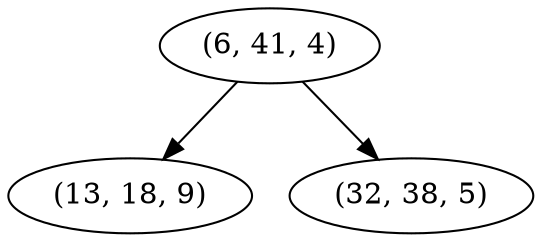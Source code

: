 digraph tree {
    "(6, 41, 4)";
    "(13, 18, 9)";
    "(32, 38, 5)";
    "(6, 41, 4)" -> "(13, 18, 9)";
    "(6, 41, 4)" -> "(32, 38, 5)";
}
